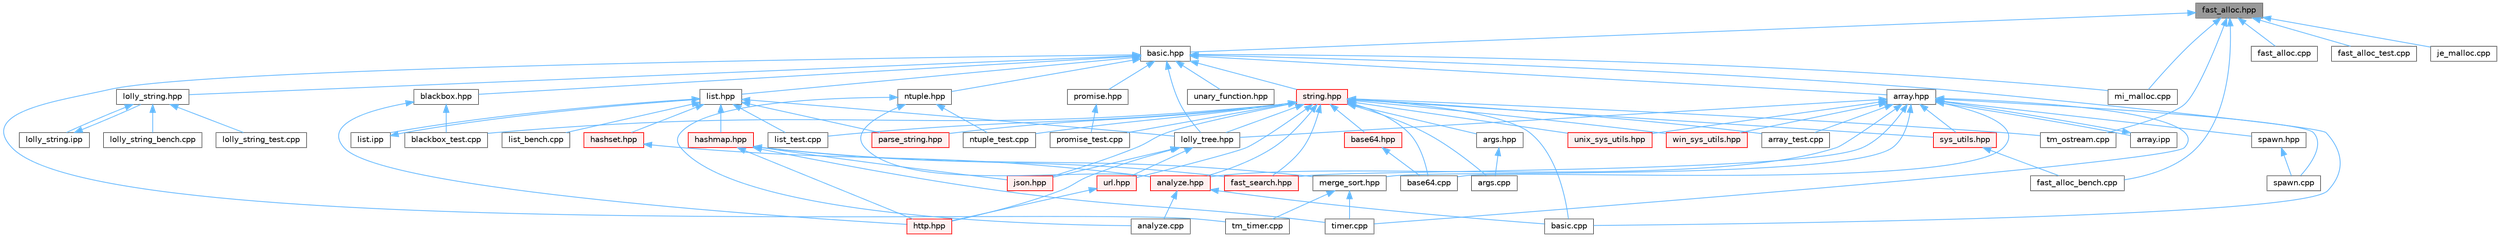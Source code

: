 digraph "fast_alloc.hpp"
{
 // LATEX_PDF_SIZE
  bgcolor="transparent";
  edge [fontname=Helvetica,fontsize=10,labelfontname=Helvetica,labelfontsize=10];
  node [fontname=Helvetica,fontsize=10,shape=box,height=0.2,width=0.4];
  Node1 [id="Node000001",label="fast_alloc.hpp",height=0.2,width=0.4,color="gray40", fillcolor="grey60", style="filled", fontcolor="black",tooltip=" "];
  Node1 -> Node2 [id="edge1_Node000001_Node000002",dir="back",color="steelblue1",style="solid",tooltip=" "];
  Node2 [id="Node000002",label="basic.hpp",height=0.2,width=0.4,color="grey40", fillcolor="white", style="filled",URL="$basic_8hpp.html",tooltip=" "];
  Node2 -> Node3 [id="edge2_Node000002_Node000003",dir="back",color="steelblue1",style="solid",tooltip=" "];
  Node3 [id="Node000003",label="array.hpp",height=0.2,width=0.4,color="grey40", fillcolor="white", style="filled",URL="$array_8hpp.html",tooltip=" "];
  Node3 -> Node4 [id="edge3_Node000003_Node000004",dir="back",color="steelblue1",style="solid",tooltip=" "];
  Node4 [id="Node000004",label="analyze.hpp",height=0.2,width=0.4,color="red", fillcolor="#FFF0F0", style="filled",URL="$analyze_8hpp.html",tooltip=" "];
  Node4 -> Node5 [id="edge4_Node000004_Node000005",dir="back",color="steelblue1",style="solid",tooltip=" "];
  Node5 [id="Node000005",label="analyze.cpp",height=0.2,width=0.4,color="grey40", fillcolor="white", style="filled",URL="$analyze_8cpp.html",tooltip=" "];
  Node4 -> Node8 [id="edge5_Node000004_Node000008",dir="back",color="steelblue1",style="solid",tooltip=" "];
  Node8 [id="Node000008",label="basic.cpp",height=0.2,width=0.4,color="grey40", fillcolor="white", style="filled",URL="$basic_8cpp.html",tooltip=" "];
  Node3 -> Node23 [id="edge6_Node000003_Node000023",dir="back",color="steelblue1",style="solid",tooltip=" "];
  Node23 [id="Node000023",label="array.ipp",height=0.2,width=0.4,color="grey40", fillcolor="white", style="filled",URL="$array_8ipp.html",tooltip=" "];
  Node23 -> Node3 [id="edge7_Node000023_Node000003",dir="back",color="steelblue1",style="solid",tooltip=" "];
  Node3 -> Node24 [id="edge8_Node000003_Node000024",dir="back",color="steelblue1",style="solid",tooltip=" "];
  Node24 [id="Node000024",label="array_test.cpp",height=0.2,width=0.4,color="grey40", fillcolor="white", style="filled",URL="$array__test_8cpp.html",tooltip=" "];
  Node3 -> Node25 [id="edge9_Node000003_Node000025",dir="back",color="steelblue1",style="solid",tooltip=" "];
  Node25 [id="Node000025",label="base64.cpp",height=0.2,width=0.4,color="grey40", fillcolor="white", style="filled",URL="$base64_8cpp.html",tooltip=" "];
  Node3 -> Node26 [id="edge10_Node000003_Node000026",dir="back",color="steelblue1",style="solid",tooltip=" "];
  Node26 [id="Node000026",label="fast_search.hpp",height=0.2,width=0.4,color="red", fillcolor="#FFF0F0", style="filled",URL="$fast__search_8hpp.html",tooltip=" "];
  Node3 -> Node28 [id="edge11_Node000003_Node000028",dir="back",color="steelblue1",style="solid",tooltip=" "];
  Node28 [id="Node000028",label="lolly_tree.hpp",height=0.2,width=0.4,color="grey40", fillcolor="white", style="filled",URL="$lolly__tree_8hpp.html",tooltip=" "];
  Node28 -> Node29 [id="edge12_Node000028_Node000029",dir="back",color="steelblue1",style="solid",tooltip=" "];
  Node29 [id="Node000029",label="http.hpp",height=0.2,width=0.4,color="red", fillcolor="#FFF0F0", style="filled",URL="$http_8hpp.html",tooltip=" "];
  Node28 -> Node31 [id="edge13_Node000028_Node000031",dir="back",color="steelblue1",style="solid",tooltip=" "];
  Node31 [id="Node000031",label="json.hpp",height=0.2,width=0.4,color="red", fillcolor="#FFF0F0", style="filled",URL="$json_8hpp.html",tooltip=" "];
  Node28 -> Node32 [id="edge14_Node000028_Node000032",dir="back",color="steelblue1",style="solid",tooltip=" "];
  Node32 [id="Node000032",label="url.hpp",height=0.2,width=0.4,color="red", fillcolor="#FFF0F0", style="filled",URL="$url_8hpp.html",tooltip=" "];
  Node32 -> Node29 [id="edge15_Node000032_Node000029",dir="back",color="steelblue1",style="solid",tooltip=" "];
  Node3 -> Node71 [id="edge16_Node000003_Node000071",dir="back",color="steelblue1",style="solid",tooltip=" "];
  Node71 [id="Node000071",label="merge_sort.hpp",height=0.2,width=0.4,color="grey40", fillcolor="white", style="filled",URL="$merge__sort_8hpp.html",tooltip=" "];
  Node71 -> Node72 [id="edge17_Node000071_Node000072",dir="back",color="steelblue1",style="solid",tooltip=" "];
  Node72 [id="Node000072",label="timer.cpp",height=0.2,width=0.4,color="grey40", fillcolor="white", style="filled",URL="$timer_8cpp.html",tooltip=" "];
  Node71 -> Node73 [id="edge18_Node000071_Node000073",dir="back",color="steelblue1",style="solid",tooltip=" "];
  Node73 [id="Node000073",label="tm_timer.cpp",height=0.2,width=0.4,color="grey40", fillcolor="white", style="filled",URL="$tm__timer_8cpp.html",tooltip=" "];
  Node3 -> Node74 [id="edge19_Node000003_Node000074",dir="back",color="steelblue1",style="solid",tooltip=" "];
  Node74 [id="Node000074",label="spawn.cpp",height=0.2,width=0.4,color="grey40", fillcolor="white", style="filled",URL="$spawn_8cpp.html",tooltip=" "];
  Node3 -> Node75 [id="edge20_Node000003_Node000075",dir="back",color="steelblue1",style="solid",tooltip=" "];
  Node75 [id="Node000075",label="spawn.hpp",height=0.2,width=0.4,color="grey40", fillcolor="white", style="filled",URL="$spawn_8hpp.html",tooltip=" "];
  Node75 -> Node74 [id="edge21_Node000075_Node000074",dir="back",color="steelblue1",style="solid",tooltip=" "];
  Node3 -> Node76 [id="edge22_Node000003_Node000076",dir="back",color="steelblue1",style="solid",tooltip=" "];
  Node76 [id="Node000076",label="sys_utils.hpp",height=0.2,width=0.4,color="red", fillcolor="#FFF0F0", style="filled",URL="$sys__utils_8hpp.html",tooltip=" "];
  Node76 -> Node77 [id="edge23_Node000076_Node000077",dir="back",color="steelblue1",style="solid",tooltip=" "];
  Node77 [id="Node000077",label="fast_alloc_bench.cpp",height=0.2,width=0.4,color="grey40", fillcolor="white", style="filled",URL="$fast__alloc__bench_8cpp.html",tooltip=" "];
  Node3 -> Node72 [id="edge24_Node000003_Node000072",dir="back",color="steelblue1",style="solid",tooltip=" "];
  Node3 -> Node80 [id="edge25_Node000003_Node000080",dir="back",color="steelblue1",style="solid",tooltip=" "];
  Node80 [id="Node000080",label="unix_sys_utils.hpp",height=0.2,width=0.4,color="red", fillcolor="#FFF0F0", style="filled",URL="$unix__sys__utils_8hpp.html",tooltip=" "];
  Node3 -> Node81 [id="edge26_Node000003_Node000081",dir="back",color="steelblue1",style="solid",tooltip=" "];
  Node81 [id="Node000081",label="win_sys_utils.hpp",height=0.2,width=0.4,color="red", fillcolor="#FFF0F0", style="filled",URL="$win__sys__utils_8hpp.html",tooltip=" "];
  Node2 -> Node8 [id="edge27_Node000002_Node000008",dir="back",color="steelblue1",style="solid",tooltip=" "];
  Node2 -> Node82 [id="edge28_Node000002_Node000082",dir="back",color="steelblue1",style="solid",tooltip=" "];
  Node82 [id="Node000082",label="blackbox.hpp",height=0.2,width=0.4,color="grey40", fillcolor="white", style="filled",URL="$blackbox_8hpp.html",tooltip=" "];
  Node82 -> Node46 [id="edge29_Node000082_Node000046",dir="back",color="steelblue1",style="solid",tooltip=" "];
  Node46 [id="Node000046",label="blackbox_test.cpp",height=0.2,width=0.4,color="grey40", fillcolor="white", style="filled",URL="$blackbox__test_8cpp.html",tooltip=" "];
  Node82 -> Node29 [id="edge30_Node000082_Node000029",dir="back",color="steelblue1",style="solid",tooltip=" "];
  Node2 -> Node83 [id="edge31_Node000002_Node000083",dir="back",color="steelblue1",style="solid",tooltip=" "];
  Node83 [id="Node000083",label="list.hpp",height=0.2,width=0.4,color="grey40", fillcolor="white", style="filled",URL="$list_8hpp.html",tooltip=" "];
  Node83 -> Node84 [id="edge32_Node000083_Node000084",dir="back",color="steelblue1",style="solid",tooltip=" "];
  Node84 [id="Node000084",label="hashmap.hpp",height=0.2,width=0.4,color="red", fillcolor="#FFF0F0", style="filled",URL="$hashmap_8hpp.html",tooltip=" "];
  Node84 -> Node26 [id="edge33_Node000084_Node000026",dir="back",color="steelblue1",style="solid",tooltip=" "];
  Node84 -> Node29 [id="edge34_Node000084_Node000029",dir="back",color="steelblue1",style="solid",tooltip=" "];
  Node84 -> Node31 [id="edge35_Node000084_Node000031",dir="back",color="steelblue1",style="solid",tooltip=" "];
  Node84 -> Node71 [id="edge36_Node000084_Node000071",dir="back",color="steelblue1",style="solid",tooltip=" "];
  Node84 -> Node72 [id="edge37_Node000084_Node000072",dir="back",color="steelblue1",style="solid",tooltip=" "];
  Node83 -> Node96 [id="edge38_Node000083_Node000096",dir="back",color="steelblue1",style="solid",tooltip=" "];
  Node96 [id="Node000096",label="hashset.hpp",height=0.2,width=0.4,color="red", fillcolor="#FFF0F0", style="filled",URL="$hashset_8hpp.html",tooltip=" "];
  Node96 -> Node4 [id="edge39_Node000096_Node000004",dir="back",color="steelblue1",style="solid",tooltip=" "];
  Node83 -> Node98 [id="edge40_Node000083_Node000098",dir="back",color="steelblue1",style="solid",tooltip=" "];
  Node98 [id="Node000098",label="list.ipp",height=0.2,width=0.4,color="grey40", fillcolor="white", style="filled",URL="$list_8ipp.html",tooltip=" "];
  Node98 -> Node83 [id="edge41_Node000098_Node000083",dir="back",color="steelblue1",style="solid",tooltip=" "];
  Node83 -> Node99 [id="edge42_Node000083_Node000099",dir="back",color="steelblue1",style="solid",tooltip=" "];
  Node99 [id="Node000099",label="list_bench.cpp",height=0.2,width=0.4,color="grey40", fillcolor="white", style="filled",URL="$list__bench_8cpp.html",tooltip=" "];
  Node83 -> Node53 [id="edge43_Node000083_Node000053",dir="back",color="steelblue1",style="solid",tooltip=" "];
  Node53 [id="Node000053",label="list_test.cpp",height=0.2,width=0.4,color="grey40", fillcolor="white", style="filled",URL="$list__test_8cpp.html",tooltip=" "];
  Node83 -> Node28 [id="edge44_Node000083_Node000028",dir="back",color="steelblue1",style="solid",tooltip=" "];
  Node83 -> Node100 [id="edge45_Node000083_Node000100",dir="back",color="steelblue1",style="solid",tooltip=" "];
  Node100 [id="Node000100",label="parse_string.hpp",height=0.2,width=0.4,color="red", fillcolor="#FFF0F0", style="filled",URL="$parse__string_8hpp.html",tooltip=" "];
  Node2 -> Node101 [id="edge46_Node000002_Node000101",dir="back",color="steelblue1",style="solid",tooltip=" "];
  Node101 [id="Node000101",label="lolly_string.hpp",height=0.2,width=0.4,color="grey40", fillcolor="white", style="filled",URL="$lolly__string_8hpp.html",tooltip=" "];
  Node101 -> Node102 [id="edge47_Node000101_Node000102",dir="back",color="steelblue1",style="solid",tooltip=" "];
  Node102 [id="Node000102",label="lolly_string.ipp",height=0.2,width=0.4,color="grey40", fillcolor="white", style="filled",URL="$lolly__string_8ipp.html",tooltip=" "];
  Node102 -> Node101 [id="edge48_Node000102_Node000101",dir="back",color="steelblue1",style="solid",tooltip=" "];
  Node101 -> Node103 [id="edge49_Node000101_Node000103",dir="back",color="steelblue1",style="solid",tooltip=" "];
  Node103 [id="Node000103",label="lolly_string_bench.cpp",height=0.2,width=0.4,color="grey40", fillcolor="white", style="filled",URL="$lolly__string__bench_8cpp.html",tooltip=" "];
  Node101 -> Node104 [id="edge50_Node000101_Node000104",dir="back",color="steelblue1",style="solid",tooltip=" "];
  Node104 [id="Node000104",label="lolly_string_test.cpp",height=0.2,width=0.4,color="grey40", fillcolor="white", style="filled",URL="$lolly__string__test_8cpp.html",tooltip=" "];
  Node2 -> Node28 [id="edge51_Node000002_Node000028",dir="back",color="steelblue1",style="solid",tooltip=" "];
  Node2 -> Node105 [id="edge52_Node000002_Node000105",dir="back",color="steelblue1",style="solid",tooltip=" "];
  Node105 [id="Node000105",label="mi_malloc.cpp",height=0.2,width=0.4,color="grey40", fillcolor="white", style="filled",URL="$mi__malloc_8cpp.html",tooltip=" "];
  Node2 -> Node106 [id="edge53_Node000002_Node000106",dir="back",color="steelblue1",style="solid",tooltip=" "];
  Node106 [id="Node000106",label="ntuple.hpp",height=0.2,width=0.4,color="grey40", fillcolor="white", style="filled",URL="$ntuple_8hpp.html",tooltip=" "];
  Node106 -> Node5 [id="edge54_Node000106_Node000005",dir="back",color="steelblue1",style="solid",tooltip=" "];
  Node106 -> Node4 [id="edge55_Node000106_Node000004",dir="back",color="steelblue1",style="solid",tooltip=" "];
  Node106 -> Node54 [id="edge56_Node000106_Node000054",dir="back",color="steelblue1",style="solid",tooltip=" "];
  Node54 [id="Node000054",label="ntuple_test.cpp",height=0.2,width=0.4,color="grey40", fillcolor="white", style="filled",URL="$ntuple__test_8cpp.html",tooltip=" "];
  Node2 -> Node107 [id="edge57_Node000002_Node000107",dir="back",color="steelblue1",style="solid",tooltip=" "];
  Node107 [id="Node000107",label="promise.hpp",height=0.2,width=0.4,color="grey40", fillcolor="white", style="filled",URL="$promise_8hpp.html",tooltip=" "];
  Node107 -> Node57 [id="edge58_Node000107_Node000057",dir="back",color="steelblue1",style="solid",tooltip=" "];
  Node57 [id="Node000057",label="promise_test.cpp",height=0.2,width=0.4,color="grey40", fillcolor="white", style="filled",URL="$promise__test_8cpp.html",tooltip=" "];
  Node2 -> Node108 [id="edge59_Node000002_Node000108",dir="back",color="steelblue1",style="solid",tooltip=" "];
  Node108 [id="Node000108",label="string.hpp",height=0.2,width=0.4,color="red", fillcolor="#FFF0F0", style="filled",URL="$string_8hpp.html",tooltip=" "];
  Node108 -> Node4 [id="edge60_Node000108_Node000004",dir="back",color="steelblue1",style="solid",tooltip=" "];
  Node108 -> Node109 [id="edge61_Node000108_Node000109",dir="back",color="steelblue1",style="solid",tooltip=" "];
  Node109 [id="Node000109",label="args.cpp",height=0.2,width=0.4,color="grey40", fillcolor="white", style="filled",URL="$args_8cpp.html",tooltip=" "];
  Node108 -> Node110 [id="edge62_Node000108_Node000110",dir="back",color="steelblue1",style="solid",tooltip=" "];
  Node110 [id="Node000110",label="args.hpp",height=0.2,width=0.4,color="grey40", fillcolor="white", style="filled",URL="$args_8hpp.html",tooltip=" "];
  Node110 -> Node109 [id="edge63_Node000110_Node000109",dir="back",color="steelblue1",style="solid",tooltip=" "];
  Node108 -> Node24 [id="edge64_Node000108_Node000024",dir="back",color="steelblue1",style="solid",tooltip=" "];
  Node108 -> Node25 [id="edge65_Node000108_Node000025",dir="back",color="steelblue1",style="solid",tooltip=" "];
  Node108 -> Node111 [id="edge66_Node000108_Node000111",dir="back",color="steelblue1",style="solid",tooltip=" "];
  Node111 [id="Node000111",label="base64.hpp",height=0.2,width=0.4,color="red", fillcolor="#FFF0F0", style="filled",URL="$base64_8hpp.html",tooltip=" "];
  Node111 -> Node25 [id="edge67_Node000111_Node000025",dir="back",color="steelblue1",style="solid",tooltip=" "];
  Node108 -> Node8 [id="edge68_Node000108_Node000008",dir="back",color="steelblue1",style="solid",tooltip=" "];
  Node108 -> Node46 [id="edge69_Node000108_Node000046",dir="back",color="steelblue1",style="solid",tooltip=" "];
  Node108 -> Node26 [id="edge70_Node000108_Node000026",dir="back",color="steelblue1",style="solid",tooltip=" "];
  Node108 -> Node31 [id="edge71_Node000108_Node000031",dir="back",color="steelblue1",style="solid",tooltip=" "];
  Node108 -> Node53 [id="edge72_Node000108_Node000053",dir="back",color="steelblue1",style="solid",tooltip=" "];
  Node108 -> Node28 [id="edge73_Node000108_Node000028",dir="back",color="steelblue1",style="solid",tooltip=" "];
  Node108 -> Node54 [id="edge74_Node000108_Node000054",dir="back",color="steelblue1",style="solid",tooltip=" "];
  Node108 -> Node100 [id="edge75_Node000108_Node000100",dir="back",color="steelblue1",style="solid",tooltip=" "];
  Node108 -> Node57 [id="edge76_Node000108_Node000057",dir="back",color="steelblue1",style="solid",tooltip=" "];
  Node108 -> Node76 [id="edge77_Node000108_Node000076",dir="back",color="steelblue1",style="solid",tooltip=" "];
  Node108 -> Node118 [id="edge78_Node000108_Node000118",dir="back",color="steelblue1",style="solid",tooltip=" "];
  Node118 [id="Node000118",label="tm_ostream.cpp",height=0.2,width=0.4,color="grey40", fillcolor="white", style="filled",URL="$tm__ostream_8cpp.html",tooltip=" "];
  Node108 -> Node80 [id="edge79_Node000108_Node000080",dir="back",color="steelblue1",style="solid",tooltip=" "];
  Node108 -> Node32 [id="edge80_Node000108_Node000032",dir="back",color="steelblue1",style="solid",tooltip=" "];
  Node108 -> Node81 [id="edge81_Node000108_Node000081",dir="back",color="steelblue1",style="solid",tooltip=" "];
  Node2 -> Node73 [id="edge82_Node000002_Node000073",dir="back",color="steelblue1",style="solid",tooltip=" "];
  Node2 -> Node123 [id="edge83_Node000002_Node000123",dir="back",color="steelblue1",style="solid",tooltip=" "];
  Node123 [id="Node000123",label="unary_function.hpp",height=0.2,width=0.4,color="grey40", fillcolor="white", style="filled",URL="$unary__function_8hpp.html",tooltip=" "];
  Node1 -> Node124 [id="edge84_Node000001_Node000124",dir="back",color="steelblue1",style="solid",tooltip=" "];
  Node124 [id="Node000124",label="fast_alloc.cpp",height=0.2,width=0.4,color="grey40", fillcolor="white", style="filled",URL="$fast__alloc_8cpp.html",tooltip=" "];
  Node1 -> Node77 [id="edge85_Node000001_Node000077",dir="back",color="steelblue1",style="solid",tooltip=" "];
  Node1 -> Node47 [id="edge86_Node000001_Node000047",dir="back",color="steelblue1",style="solid",tooltip=" "];
  Node47 [id="Node000047",label="fast_alloc_test.cpp",height=0.2,width=0.4,color="grey40", fillcolor="white", style="filled",URL="$fast__alloc__test_8cpp.html",tooltip=" "];
  Node1 -> Node125 [id="edge87_Node000001_Node000125",dir="back",color="steelblue1",style="solid",tooltip=" "];
  Node125 [id="Node000125",label="je_malloc.cpp",height=0.2,width=0.4,color="grey40", fillcolor="white", style="filled",URL="$je__malloc_8cpp.html",tooltip=" "];
  Node1 -> Node105 [id="edge88_Node000001_Node000105",dir="back",color="steelblue1",style="solid",tooltip=" "];
  Node1 -> Node118 [id="edge89_Node000001_Node000118",dir="back",color="steelblue1",style="solid",tooltip=" "];
}

